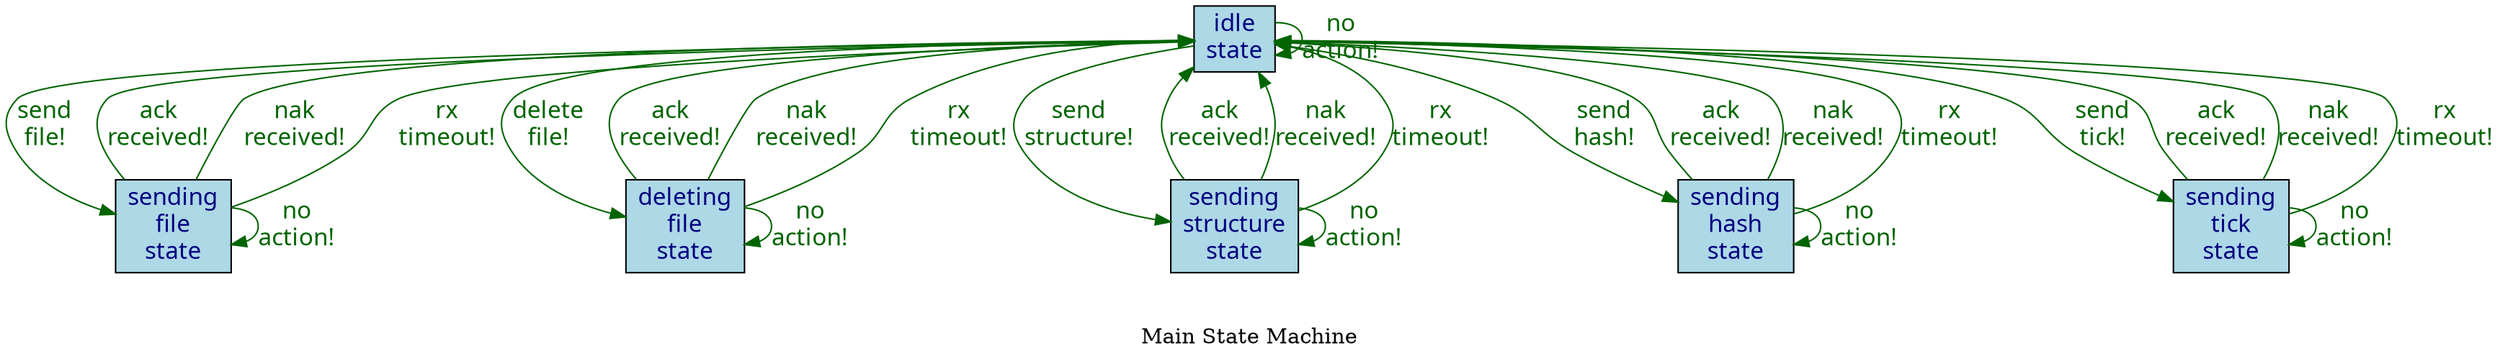 digraph draw_state_machine {
  graph [bgcolor = white, label = "\n\nMain State Machine", rankdir = "UD"];
  edge [color = darkgreen, fontcolor = darkgreen, fontname = "verdana", fontsize = "16", url = "http://google.com"];
  node [color = black, fillcolor = lightblue, fontcolor = navyblue, fontname = "verdana", fontsize = "16", shape = box, style = filled, url = "http://google.com"];
  idle_state [label = "idle\nstate"];
  idle_state -> idle_state [label = "no\naction!"];
  idle_state [label = "idle\nstate"];
  idle_state -> sending_file_state [label = "send\nfile!"];
  idle_state [label = "idle\nstate"];
  idle_state -> deleting_file_state [label = "delete\nfile!"];
  idle_state [label = "idle\nstate"];
  idle_state -> sending_structure_state [label = "send\nstructure!"];
  idle_state [label = "idle\nstate"];
  idle_state -> sending_hash_state [label = "send\nhash!"];
  idle_state [label = "idle\nstate"];
  idle_state -> sending_tick_state [label = "send\ntick!"];
  sending_file_state [label = "sending\nfile\nstate"];
  sending_file_state -> sending_file_state [label = "no\naction!"];
  sending_file_state [label = "sending\nfile\nstate"];
  sending_file_state -> idle_state [label = "ack\nreceived!"];
  sending_file_state [label = "sending\nfile\nstate"];
  sending_file_state -> idle_state [label = "nak\nreceived!"];
  sending_file_state [label = "sending\nfile\nstate"];
  sending_file_state -> idle_state [label = "rx\ntimeout!"];
  deleting_file_state [label = "deleting\nfile\nstate"];
  deleting_file_state -> deleting_file_state [label = "no\naction!"];
  deleting_file_state [label = "deleting\nfile\nstate"];
  deleting_file_state -> idle_state [label = "ack\nreceived!"];
  deleting_file_state [label = "deleting\nfile\nstate"];
  deleting_file_state -> idle_state [label = "nak\nreceived!"];
  deleting_file_state [label = "deleting\nfile\nstate"];
  deleting_file_state -> idle_state [label = "rx\ntimeout!"];
  sending_structure_state [label = "sending\nstructure\nstate"];
  sending_structure_state -> sending_structure_state [label = "no\naction!"];
  sending_structure_state [label = "sending\nstructure\nstate"];
  sending_structure_state -> idle_state [label = "ack\nreceived!"];
  sending_structure_state [label = "sending\nstructure\nstate"];
  sending_structure_state -> idle_state [label = "nak\nreceived!"];
  sending_structure_state [label = "sending\nstructure\nstate"];
  sending_structure_state -> idle_state [label = "rx\ntimeout!"];
  sending_tick_state [label = "sending\ntick\nstate"];
  sending_tick_state -> sending_tick_state [label = "no\naction!"];
  sending_tick_state [label = "sending\ntick\nstate"];
  sending_tick_state -> idle_state [label = "ack\nreceived!"];
  sending_tick_state [label = "sending\ntick\nstate"];
  sending_tick_state -> idle_state [label = "nak\nreceived!"];
  sending_tick_state [label = "sending\ntick\nstate"];
  sending_tick_state -> idle_state [label = "rx\ntimeout!"];
  sending_hash_state [label = "sending\nhash\nstate"];
  sending_hash_state -> sending_hash_state [label = "no\naction!"];
  sending_hash_state [label = "sending\nhash\nstate"];
  sending_hash_state -> idle_state [label = "ack\nreceived!"];
  sending_hash_state [label = "sending\nhash\nstate"];
  sending_hash_state -> idle_state [label = "nak\nreceived!"];
  sending_hash_state [label = "sending\nhash\nstate"];
  sending_hash_state -> idle_state [label = "rx\ntimeout!"];
}
